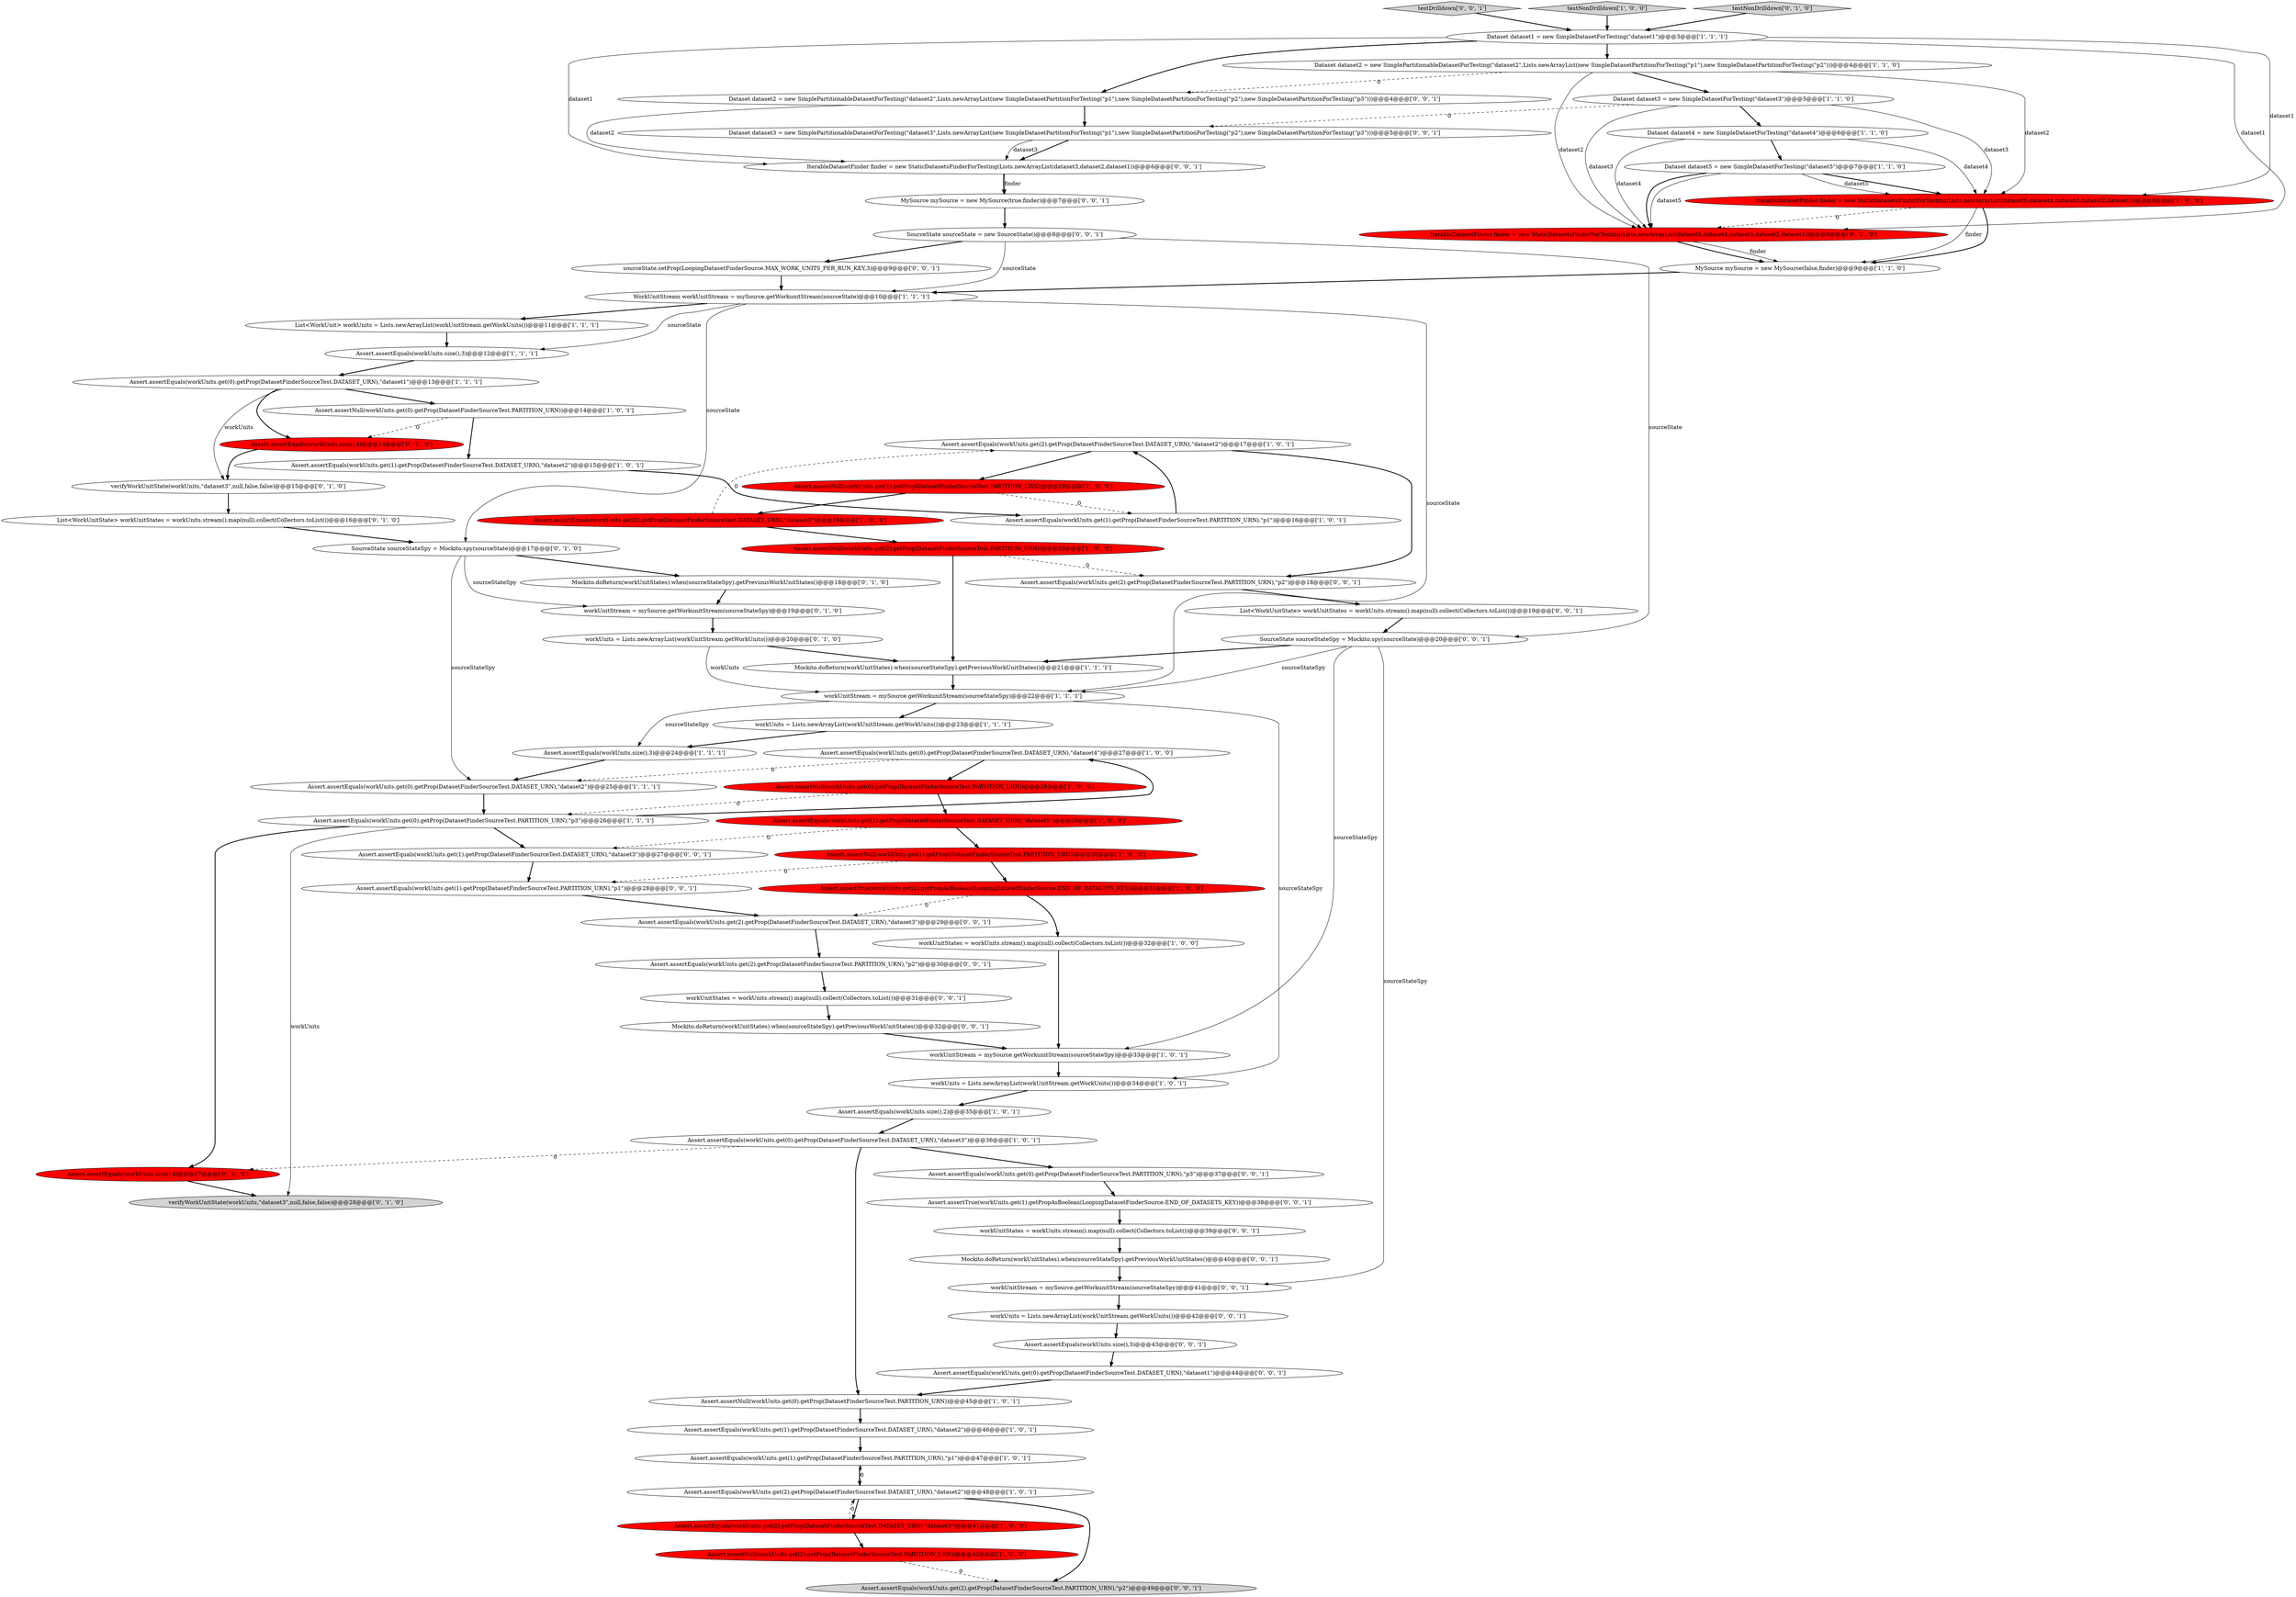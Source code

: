 digraph {
4 [style = filled, label = "Assert.assertEquals(workUnits.get(0).getProp(DatasetFinderSourceTest.DATASET_URN),\"dataset4\")@@@27@@@['1', '0', '0']", fillcolor = white, shape = ellipse image = "AAA0AAABBB1BBB"];
47 [style = filled, label = "IterableDatasetFinder finder = new StaticDatasetsFinderForTesting(Lists.newArrayList(dataset5,dataset4,dataset3,dataset2,dataset1))@@@8@@@['0', '1', '0']", fillcolor = red, shape = ellipse image = "AAA1AAABBB2BBB"];
71 [style = filled, label = "MySource mySource = new MySource(true,finder)@@@7@@@['0', '0', '1']", fillcolor = white, shape = ellipse image = "AAA0AAABBB3BBB"];
69 [style = filled, label = "IterableDatasetFinder finder = new StaticDatasetsFinderForTesting(Lists.newArrayList(dataset3,dataset2,dataset1))@@@6@@@['0', '0', '1']", fillcolor = white, shape = ellipse image = "AAA0AAABBB3BBB"];
75 [style = filled, label = "SourceState sourceStateSpy = Mockito.spy(sourceState)@@@20@@@['0', '0', '1']", fillcolor = white, shape = ellipse image = "AAA0AAABBB3BBB"];
68 [style = filled, label = "Assert.assertEquals(workUnits.get(2).getProp(DatasetFinderSourceTest.PARTITION_URN),\"p2\")@@@49@@@['0', '0', '1']", fillcolor = lightgray, shape = ellipse image = "AAA0AAABBB3BBB"];
55 [style = filled, label = "Assert.assertEquals(workUnits.get(2).getProp(DatasetFinderSourceTest.DATASET_URN),\"dataset3\")@@@29@@@['0', '0', '1']", fillcolor = white, shape = ellipse image = "AAA0AAABBB3BBB"];
74 [style = filled, label = "List<WorkUnitState> workUnitStates = workUnits.stream().map(null).collect(Collectors.toList())@@@19@@@['0', '0', '1']", fillcolor = white, shape = ellipse image = "AAA0AAABBB3BBB"];
17 [style = filled, label = "Assert.assertEquals(workUnits.get(2).getProp(DatasetFinderSourceTest.DATASET_URN),\"dataset3\")@@@19@@@['1', '0', '0']", fillcolor = red, shape = ellipse image = "AAA1AAABBB1BBB"];
50 [style = filled, label = "SourceState sourceStateSpy = Mockito.spy(sourceState)@@@17@@@['0', '1', '0']", fillcolor = white, shape = ellipse image = "AAA0AAABBB2BBB"];
58 [style = filled, label = "Assert.assertEquals(workUnits.size(),3)@@@43@@@['0', '0', '1']", fillcolor = white, shape = ellipse image = "AAA0AAABBB3BBB"];
20 [style = filled, label = "workUnitStates = workUnits.stream().map(null).collect(Collectors.toList())@@@32@@@['1', '0', '0']", fillcolor = white, shape = ellipse image = "AAA0AAABBB1BBB"];
63 [style = filled, label = "Mockito.doReturn(workUnitStates).when(sourceStateSpy).getPreviousWorkUnitStates()@@@32@@@['0', '0', '1']", fillcolor = white, shape = ellipse image = "AAA0AAABBB3BBB"];
43 [style = filled, label = "verifyWorkUnitState(workUnits,\"dataset3\",null,false,false)@@@28@@@['0', '1', '0']", fillcolor = lightgray, shape = ellipse image = "AAA0AAABBB2BBB"];
34 [style = filled, label = "Dataset dataset3 = new SimpleDatasetForTesting(\"dataset3\")@@@5@@@['1', '1', '0']", fillcolor = white, shape = ellipse image = "AAA0AAABBB1BBB"];
66 [style = filled, label = "workUnitStream = mySource.getWorkunitStream(sourceStateSpy)@@@41@@@['0', '0', '1']", fillcolor = white, shape = ellipse image = "AAA0AAABBB3BBB"];
36 [style = filled, label = "Assert.assertEquals(workUnits.size(),3)@@@12@@@['1', '1', '1']", fillcolor = white, shape = ellipse image = "AAA0AAABBB1BBB"];
6 [style = filled, label = "workUnits = Lists.newArrayList(workUnitStream.getWorkUnits())@@@23@@@['1', '1', '1']", fillcolor = white, shape = ellipse image = "AAA0AAABBB1BBB"];
9 [style = filled, label = "Assert.assertEquals(workUnits.get(1).getProp(DatasetFinderSourceTest.DATASET_URN),\"dataset2\")@@@15@@@['1', '0', '1']", fillcolor = white, shape = ellipse image = "AAA0AAABBB1BBB"];
45 [style = filled, label = "workUnits = Lists.newArrayList(workUnitStream.getWorkUnits())@@@20@@@['0', '1', '0']", fillcolor = white, shape = ellipse image = "AAA0AAABBB2BBB"];
59 [style = filled, label = "workUnits = Lists.newArrayList(workUnitStream.getWorkUnits())@@@42@@@['0', '0', '1']", fillcolor = white, shape = ellipse image = "AAA0AAABBB3BBB"];
76 [style = filled, label = "Assert.assertEquals(workUnits.get(2).getProp(DatasetFinderSourceTest.PARTITION_URN),\"p2\")@@@30@@@['0', '0', '1']", fillcolor = white, shape = ellipse image = "AAA0AAABBB3BBB"];
53 [style = filled, label = "testDrilldown['0', '0', '1']", fillcolor = lightgray, shape = diamond image = "AAA0AAABBB3BBB"];
49 [style = filled, label = "List<WorkUnitState> workUnitStates = workUnits.stream().map(null).collect(Collectors.toList())@@@16@@@['0', '1', '0']", fillcolor = white, shape = ellipse image = "AAA0AAABBB2BBB"];
27 [style = filled, label = "testNonDrilldown['1', '0', '0']", fillcolor = lightgray, shape = diamond image = "AAA0AAABBB1BBB"];
5 [style = filled, label = "Assert.assertEquals(workUnits.get(1).getProp(DatasetFinderSourceTest.DATASET_URN),\"dataset2\")@@@46@@@['1', '0', '1']", fillcolor = white, shape = ellipse image = "AAA0AAABBB1BBB"];
44 [style = filled, label = "testNonDrilldown['0', '1', '0']", fillcolor = lightgray, shape = diamond image = "AAA0AAABBB2BBB"];
29 [style = filled, label = "workUnitStream = mySource.getWorkunitStream(sourceStateSpy)@@@33@@@['1', '0', '1']", fillcolor = white, shape = ellipse image = "AAA0AAABBB1BBB"];
14 [style = filled, label = "Dataset dataset1 = new SimpleDatasetForTesting(\"dataset1\")@@@3@@@['1', '1', '1']", fillcolor = white, shape = ellipse image = "AAA0AAABBB1BBB"];
23 [style = filled, label = "Assert.assertEquals(workUnits.get(1).getProp(DatasetFinderSourceTest.PARTITION_URN),\"p1\")@@@16@@@['1', '0', '1']", fillcolor = white, shape = ellipse image = "AAA0AAABBB1BBB"];
30 [style = filled, label = "Assert.assertNull(workUnits.get(0).getProp(DatasetFinderSourceTest.PARTITION_URN))@@@14@@@['1', '0', '1']", fillcolor = white, shape = ellipse image = "AAA0AAABBB1BBB"];
3 [style = filled, label = "Mockito.doReturn(workUnitStates).when(sourceStateSpy).getPreviousWorkUnitStates()@@@21@@@['1', '1', '1']", fillcolor = white, shape = ellipse image = "AAA0AAABBB1BBB"];
32 [style = filled, label = "Assert.assertEquals(workUnits.get(2).getProp(DatasetFinderSourceTest.DATASET_URN),\"dataset2\")@@@17@@@['1', '0', '1']", fillcolor = white, shape = ellipse image = "AAA0AAABBB1BBB"];
16 [style = filled, label = "Assert.assertEquals(workUnits.get(2).getProp(DatasetFinderSourceTest.DATASET_URN),\"dataset3\")@@@41@@@['1', '0', '0']", fillcolor = red, shape = ellipse image = "AAA1AAABBB1BBB"];
64 [style = filled, label = "Assert.assertEquals(workUnits.get(1).getProp(DatasetFinderSourceTest.DATASET_URN),\"dataset3\")@@@27@@@['0', '0', '1']", fillcolor = white, shape = ellipse image = "AAA0AAABBB3BBB"];
51 [style = filled, label = "Mockito.doReturn(workUnitStates).when(sourceStateSpy).getPreviousWorkUnitStates()@@@18@@@['0', '1', '0']", fillcolor = white, shape = ellipse image = "AAA0AAABBB2BBB"];
61 [style = filled, label = "Assert.assertEquals(workUnits.get(0).getProp(DatasetFinderSourceTest.DATASET_URN),\"dataset1\")@@@44@@@['0', '0', '1']", fillcolor = white, shape = ellipse image = "AAA0AAABBB3BBB"];
0 [style = filled, label = "workUnitStream = mySource.getWorkunitStream(sourceStateSpy)@@@22@@@['1', '1', '1']", fillcolor = white, shape = ellipse image = "AAA0AAABBB1BBB"];
13 [style = filled, label = "IterableDatasetFinder finder = new StaticDatasetsFinderForTesting(Lists.newArrayList(dataset5,dataset4,dataset3,dataset2,dataset1))@@@8@@@['1', '0', '0']", fillcolor = red, shape = ellipse image = "AAA1AAABBB1BBB"];
28 [style = filled, label = "Assert.assertNull(workUnits.get(0).getProp(DatasetFinderSourceTest.PARTITION_URN))@@@28@@@['1', '0', '0']", fillcolor = red, shape = ellipse image = "AAA1AAABBB1BBB"];
31 [style = filled, label = "Assert.assertEquals(workUnits.get(0).getProp(DatasetFinderSourceTest.DATASET_URN),\"dataset1\")@@@13@@@['1', '1', '1']", fillcolor = white, shape = ellipse image = "AAA0AAABBB1BBB"];
42 [style = filled, label = "Assert.assertEquals(workUnits.size(),4)@@@27@@@['0', '1', '0']", fillcolor = red, shape = ellipse image = "AAA1AAABBB2BBB"];
2 [style = filled, label = "MySource mySource = new MySource(false,finder)@@@9@@@['1', '1', '0']", fillcolor = white, shape = ellipse image = "AAA0AAABBB1BBB"];
18 [style = filled, label = "Assert.assertTrue(workUnits.get(2).getPropAsBoolean(LoopingDatasetFinderSource.END_OF_DATASETS_KEY))@@@31@@@['1', '0', '0']", fillcolor = red, shape = ellipse image = "AAA1AAABBB1BBB"];
19 [style = filled, label = "Assert.assertNull(workUnits.get(2).getProp(DatasetFinderSourceTest.PARTITION_URN))@@@20@@@['1', '0', '0']", fillcolor = red, shape = ellipse image = "AAA1AAABBB1BBB"];
73 [style = filled, label = "Assert.assertEquals(workUnits.get(2).getProp(DatasetFinderSourceTest.PARTITION_URN),\"p2\")@@@18@@@['0', '0', '1']", fillcolor = white, shape = ellipse image = "AAA0AAABBB3BBB"];
72 [style = filled, label = "Assert.assertTrue(workUnits.get(1).getPropAsBoolean(LoopingDatasetFinderSource.END_OF_DATASETS_KEY))@@@38@@@['0', '0', '1']", fillcolor = white, shape = ellipse image = "AAA0AAABBB3BBB"];
22 [style = filled, label = "Assert.assertEquals(workUnits.get(1).getProp(DatasetFinderSourceTest.DATASET_URN),\"dataset5\")@@@29@@@['1', '0', '0']", fillcolor = red, shape = ellipse image = "AAA1AAABBB1BBB"];
7 [style = filled, label = "List<WorkUnit> workUnits = Lists.newArrayList(workUnitStream.getWorkUnits())@@@11@@@['1', '1', '1']", fillcolor = white, shape = ellipse image = "AAA0AAABBB1BBB"];
21 [style = filled, label = "Assert.assertNull(workUnits.get(0).getProp(DatasetFinderSourceTest.PARTITION_URN))@@@45@@@['1', '0', '1']", fillcolor = white, shape = ellipse image = "AAA0AAABBB1BBB"];
25 [style = filled, label = "Assert.assertEquals(workUnits.size(),2)@@@35@@@['1', '0', '1']", fillcolor = white, shape = ellipse image = "AAA0AAABBB1BBB"];
38 [style = filled, label = "Assert.assertNull(workUnits.get(2).getProp(DatasetFinderSourceTest.PARTITION_URN))@@@42@@@['1', '0', '0']", fillcolor = red, shape = ellipse image = "AAA1AAABBB1BBB"];
52 [style = filled, label = "Assert.assertEquals(workUnits.get(1).getProp(DatasetFinderSourceTest.PARTITION_URN),\"p1\")@@@28@@@['0', '0', '1']", fillcolor = white, shape = ellipse image = "AAA0AAABBB3BBB"];
70 [style = filled, label = "Dataset dataset3 = new SimplePartitionableDatasetForTesting(\"dataset3\",Lists.newArrayList(new SimpleDatasetPartitionForTesting(\"p1\"),new SimpleDatasetPartitionForTesting(\"p2\"),new SimpleDatasetPartitionForTesting(\"p3\")))@@@5@@@['0', '0', '1']", fillcolor = white, shape = ellipse image = "AAA0AAABBB3BBB"];
26 [style = filled, label = "Assert.assertEquals(workUnits.get(2).getProp(DatasetFinderSourceTest.DATASET_URN),\"dataset2\")@@@48@@@['1', '0', '1']", fillcolor = white, shape = ellipse image = "AAA0AAABBB1BBB"];
35 [style = filled, label = "Dataset dataset4 = new SimpleDatasetForTesting(\"dataset4\")@@@6@@@['1', '1', '0']", fillcolor = white, shape = ellipse image = "AAA0AAABBB1BBB"];
10 [style = filled, label = "Dataset dataset2 = new SimplePartitionableDatasetForTesting(\"dataset2\",Lists.newArrayList(new SimpleDatasetPartitionForTesting(\"p1\"),new SimpleDatasetPartitionForTesting(\"p2\")))@@@4@@@['1', '1', '0']", fillcolor = white, shape = ellipse image = "AAA0AAABBB1BBB"];
24 [style = filled, label = "Assert.assertEquals(workUnits.get(0).getProp(DatasetFinderSourceTest.DATASET_URN),\"dataset2\")@@@25@@@['1', '1', '1']", fillcolor = white, shape = ellipse image = "AAA0AAABBB1BBB"];
39 [style = filled, label = "Dataset dataset5 = new SimpleDatasetForTesting(\"dataset5\")@@@7@@@['1', '1', '0']", fillcolor = white, shape = ellipse image = "AAA0AAABBB1BBB"];
33 [style = filled, label = "Assert.assertEquals(workUnits.get(0).getProp(DatasetFinderSourceTest.PARTITION_URN),\"p3\")@@@26@@@['1', '1', '1']", fillcolor = white, shape = ellipse image = "AAA0AAABBB1BBB"];
56 [style = filled, label = "sourceState.setProp(LoopingDatasetFinderSource.MAX_WORK_UNITS_PER_RUN_KEY,3)@@@9@@@['0', '0', '1']", fillcolor = white, shape = ellipse image = "AAA0AAABBB3BBB"];
1 [style = filled, label = "Assert.assertEquals(workUnits.get(1).getProp(DatasetFinderSourceTest.PARTITION_URN),\"p1\")@@@47@@@['1', '0', '1']", fillcolor = white, shape = ellipse image = "AAA0AAABBB1BBB"];
60 [style = filled, label = "workUnitStates = workUnits.stream().map(null).collect(Collectors.toList())@@@39@@@['0', '0', '1']", fillcolor = white, shape = ellipse image = "AAA0AAABBB3BBB"];
46 [style = filled, label = "Assert.assertEquals(workUnits.size(),4)@@@14@@@['0', '1', '0']", fillcolor = red, shape = ellipse image = "AAA1AAABBB2BBB"];
67 [style = filled, label = "SourceState sourceState = new SourceState()@@@8@@@['0', '0', '1']", fillcolor = white, shape = ellipse image = "AAA0AAABBB3BBB"];
40 [style = filled, label = "WorkUnitStream workUnitStream = mySource.getWorkunitStream(sourceState)@@@10@@@['1', '1', '1']", fillcolor = white, shape = ellipse image = "AAA0AAABBB1BBB"];
62 [style = filled, label = "Dataset dataset2 = new SimplePartitionableDatasetForTesting(\"dataset2\",Lists.newArrayList(new SimpleDatasetPartitionForTesting(\"p1\"),new SimpleDatasetPartitionForTesting(\"p2\"),new SimpleDatasetPartitionForTesting(\"p3\")))@@@4@@@['0', '0', '1']", fillcolor = white, shape = ellipse image = "AAA0AAABBB3BBB"];
65 [style = filled, label = "workUnitStates = workUnits.stream().map(null).collect(Collectors.toList())@@@31@@@['0', '0', '1']", fillcolor = white, shape = ellipse image = "AAA0AAABBB3BBB"];
37 [style = filled, label = "Assert.assertEquals(workUnits.get(0).getProp(DatasetFinderSourceTest.DATASET_URN),\"dataset3\")@@@36@@@['1', '0', '1']", fillcolor = white, shape = ellipse image = "AAA0AAABBB1BBB"];
41 [style = filled, label = "verifyWorkUnitState(workUnits,\"dataset3\",null,false,false)@@@15@@@['0', '1', '0']", fillcolor = white, shape = ellipse image = "AAA0AAABBB2BBB"];
57 [style = filled, label = "Assert.assertEquals(workUnits.get(0).getProp(DatasetFinderSourceTest.PARTITION_URN),\"p3\")@@@37@@@['0', '0', '1']", fillcolor = white, shape = ellipse image = "AAA0AAABBB3BBB"];
8 [style = filled, label = "Assert.assertNull(workUnits.get(1).getProp(DatasetFinderSourceTest.PARTITION_URN))@@@18@@@['1', '0', '0']", fillcolor = red, shape = ellipse image = "AAA1AAABBB1BBB"];
11 [style = filled, label = "Assert.assertNull(workUnits.get(1).getProp(DatasetFinderSourceTest.PARTITION_URN))@@@30@@@['1', '0', '0']", fillcolor = red, shape = ellipse image = "AAA1AAABBB1BBB"];
54 [style = filled, label = "Mockito.doReturn(workUnitStates).when(sourceStateSpy).getPreviousWorkUnitStates()@@@40@@@['0', '0', '1']", fillcolor = white, shape = ellipse image = "AAA0AAABBB3BBB"];
48 [style = filled, label = "workUnitStream = mySource.getWorkunitStream(sourceStateSpy)@@@19@@@['0', '1', '0']", fillcolor = white, shape = ellipse image = "AAA0AAABBB2BBB"];
12 [style = filled, label = "workUnits = Lists.newArrayList(workUnitStream.getWorkUnits())@@@34@@@['1', '0', '1']", fillcolor = white, shape = ellipse image = "AAA0AAABBB1BBB"];
15 [style = filled, label = "Assert.assertEquals(workUnits.size(),3)@@@24@@@['1', '1', '1']", fillcolor = white, shape = ellipse image = "AAA0AAABBB1BBB"];
0->15 [style = solid, label="sourceStateSpy"];
67->75 [style = solid, label="sourceState"];
47->2 [style = solid, label="finder"];
70->69 [style = bold, label=""];
73->74 [style = bold, label=""];
38->68 [style = dashed, label="0"];
34->13 [style = solid, label="dataset3"];
52->55 [style = bold, label=""];
59->58 [style = bold, label=""];
75->66 [style = solid, label="sourceStateSpy"];
39->47 [style = solid, label="dataset5"];
18->55 [style = dashed, label="0"];
0->12 [style = solid, label="sourceStateSpy"];
37->42 [style = dashed, label="0"];
16->26 [style = dashed, label="0"];
71->67 [style = bold, label=""];
51->48 [style = bold, label=""];
33->42 [style = bold, label=""];
14->69 [style = solid, label="dataset1"];
31->30 [style = bold, label=""];
39->47 [style = bold, label=""];
31->46 [style = bold, label=""];
13->2 [style = solid, label="finder"];
10->47 [style = solid, label="dataset2"];
19->3 [style = bold, label=""];
26->68 [style = bold, label=""];
28->33 [style = dashed, label="0"];
64->52 [style = bold, label=""];
30->46 [style = dashed, label="0"];
36->31 [style = bold, label=""];
10->13 [style = solid, label="dataset2"];
37->21 [style = bold, label=""];
14->10 [style = bold, label=""];
54->66 [style = bold, label=""];
41->49 [style = bold, label=""];
67->56 [style = bold, label=""];
11->18 [style = bold, label=""];
3->0 [style = bold, label=""];
46->41 [style = bold, label=""];
55->76 [style = bold, label=""];
35->47 [style = solid, label="dataset4"];
31->41 [style = solid, label="workUnits"];
8->17 [style = bold, label=""];
67->40 [style = solid, label="sourceState"];
26->16 [style = bold, label=""];
5->1 [style = bold, label=""];
18->20 [style = bold, label=""];
10->34 [style = bold, label=""];
25->37 [style = bold, label=""];
47->2 [style = bold, label=""];
11->52 [style = dashed, label="0"];
34->35 [style = bold, label=""];
4->24 [style = dashed, label="0"];
63->29 [style = bold, label=""];
10->62 [style = dashed, label="0"];
56->40 [style = bold, label=""];
22->11 [style = bold, label=""];
14->47 [style = solid, label="dataset1"];
32->73 [style = bold, label=""];
74->75 [style = bold, label=""];
60->54 [style = bold, label=""];
58->61 [style = bold, label=""];
27->14 [style = bold, label=""];
39->13 [style = bold, label=""];
33->4 [style = bold, label=""];
35->39 [style = bold, label=""];
23->32 [style = bold, label=""];
61->21 [style = bold, label=""];
45->0 [style = solid, label="workUnits"];
30->9 [style = bold, label=""];
14->13 [style = solid, label="dataset1"];
33->43 [style = solid, label="workUnits"];
44->14 [style = bold, label=""];
22->64 [style = dashed, label="0"];
70->69 [style = solid, label="dataset3"];
6->15 [style = bold, label=""];
49->50 [style = bold, label=""];
53->14 [style = bold, label=""];
24->33 [style = bold, label=""];
21->5 [style = bold, label=""];
32->8 [style = bold, label=""];
75->3 [style = bold, label=""];
69->71 [style = solid, label="finder"];
75->29 [style = solid, label="sourceStateSpy"];
26->1 [style = dashed, label="0"];
35->13 [style = solid, label="dataset4"];
65->63 [style = bold, label=""];
28->22 [style = bold, label=""];
7->36 [style = bold, label=""];
19->73 [style = dashed, label="0"];
13->2 [style = bold, label=""];
37->57 [style = bold, label=""];
62->70 [style = bold, label=""];
40->36 [style = solid, label="sourceState"];
42->43 [style = bold, label=""];
39->13 [style = solid, label="dataset5"];
20->29 [style = bold, label=""];
0->6 [style = bold, label=""];
45->3 [style = bold, label=""];
17->32 [style = dashed, label="0"];
2->40 [style = bold, label=""];
50->48 [style = solid, label="sourceStateSpy"];
34->47 [style = solid, label="dataset3"];
1->26 [style = bold, label=""];
57->72 [style = bold, label=""];
72->60 [style = bold, label=""];
40->0 [style = solid, label="sourceState"];
17->19 [style = bold, label=""];
50->24 [style = solid, label="sourceStateSpy"];
4->28 [style = bold, label=""];
75->0 [style = solid, label="sourceStateSpy"];
9->23 [style = bold, label=""];
34->70 [style = dashed, label="0"];
40->7 [style = bold, label=""];
29->12 [style = bold, label=""];
48->45 [style = bold, label=""];
69->71 [style = bold, label=""];
12->25 [style = bold, label=""];
50->51 [style = bold, label=""];
15->24 [style = bold, label=""];
76->65 [style = bold, label=""];
40->50 [style = solid, label="sourceState"];
14->62 [style = bold, label=""];
13->47 [style = dashed, label="0"];
62->69 [style = solid, label="dataset2"];
33->64 [style = bold, label=""];
66->59 [style = bold, label=""];
16->38 [style = bold, label=""];
8->23 [style = dashed, label="0"];
}
